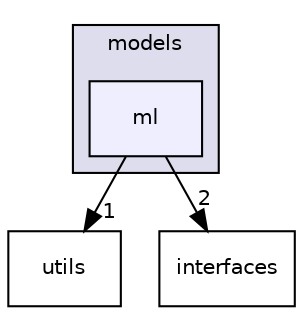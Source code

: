digraph "Gui/app/include/dnai/models/ml" {
  compound=true
  node [ fontsize="10", fontname="Helvetica"];
  edge [ labelfontsize="10", labelfontname="Helvetica"];
  subgraph clusterdir_dbb159655f87b667c3e0034feb684b28 {
    graph [ bgcolor="#ddddee", pencolor="black", label="models" fontname="Helvetica", fontsize="10", URL="dir_dbb159655f87b667c3e0034feb684b28.html"]
  dir_e7e05b40635465238ff14c616ad43b39 [shape=box, label="ml", style="filled", fillcolor="#eeeeff", pencolor="black", URL="dir_e7e05b40635465238ff14c616ad43b39.html"];
  }
  dir_94604c218c2d4c1d8825d8845a1e540e [shape=box label="utils" URL="dir_94604c218c2d4c1d8825d8845a1e540e.html"];
  dir_fab32e8ecd62f5bef2d81ed4b3015dad [shape=box label="interfaces" URL="dir_fab32e8ecd62f5bef2d81ed4b3015dad.html"];
  dir_e7e05b40635465238ff14c616ad43b39->dir_94604c218c2d4c1d8825d8845a1e540e [headlabel="1", labeldistance=1.5 headhref="dir_000022_000023.html"];
  dir_e7e05b40635465238ff14c616ad43b39->dir_fab32e8ecd62f5bef2d81ed4b3015dad [headlabel="2", labeldistance=1.5 headhref="dir_000022_000014.html"];
}
